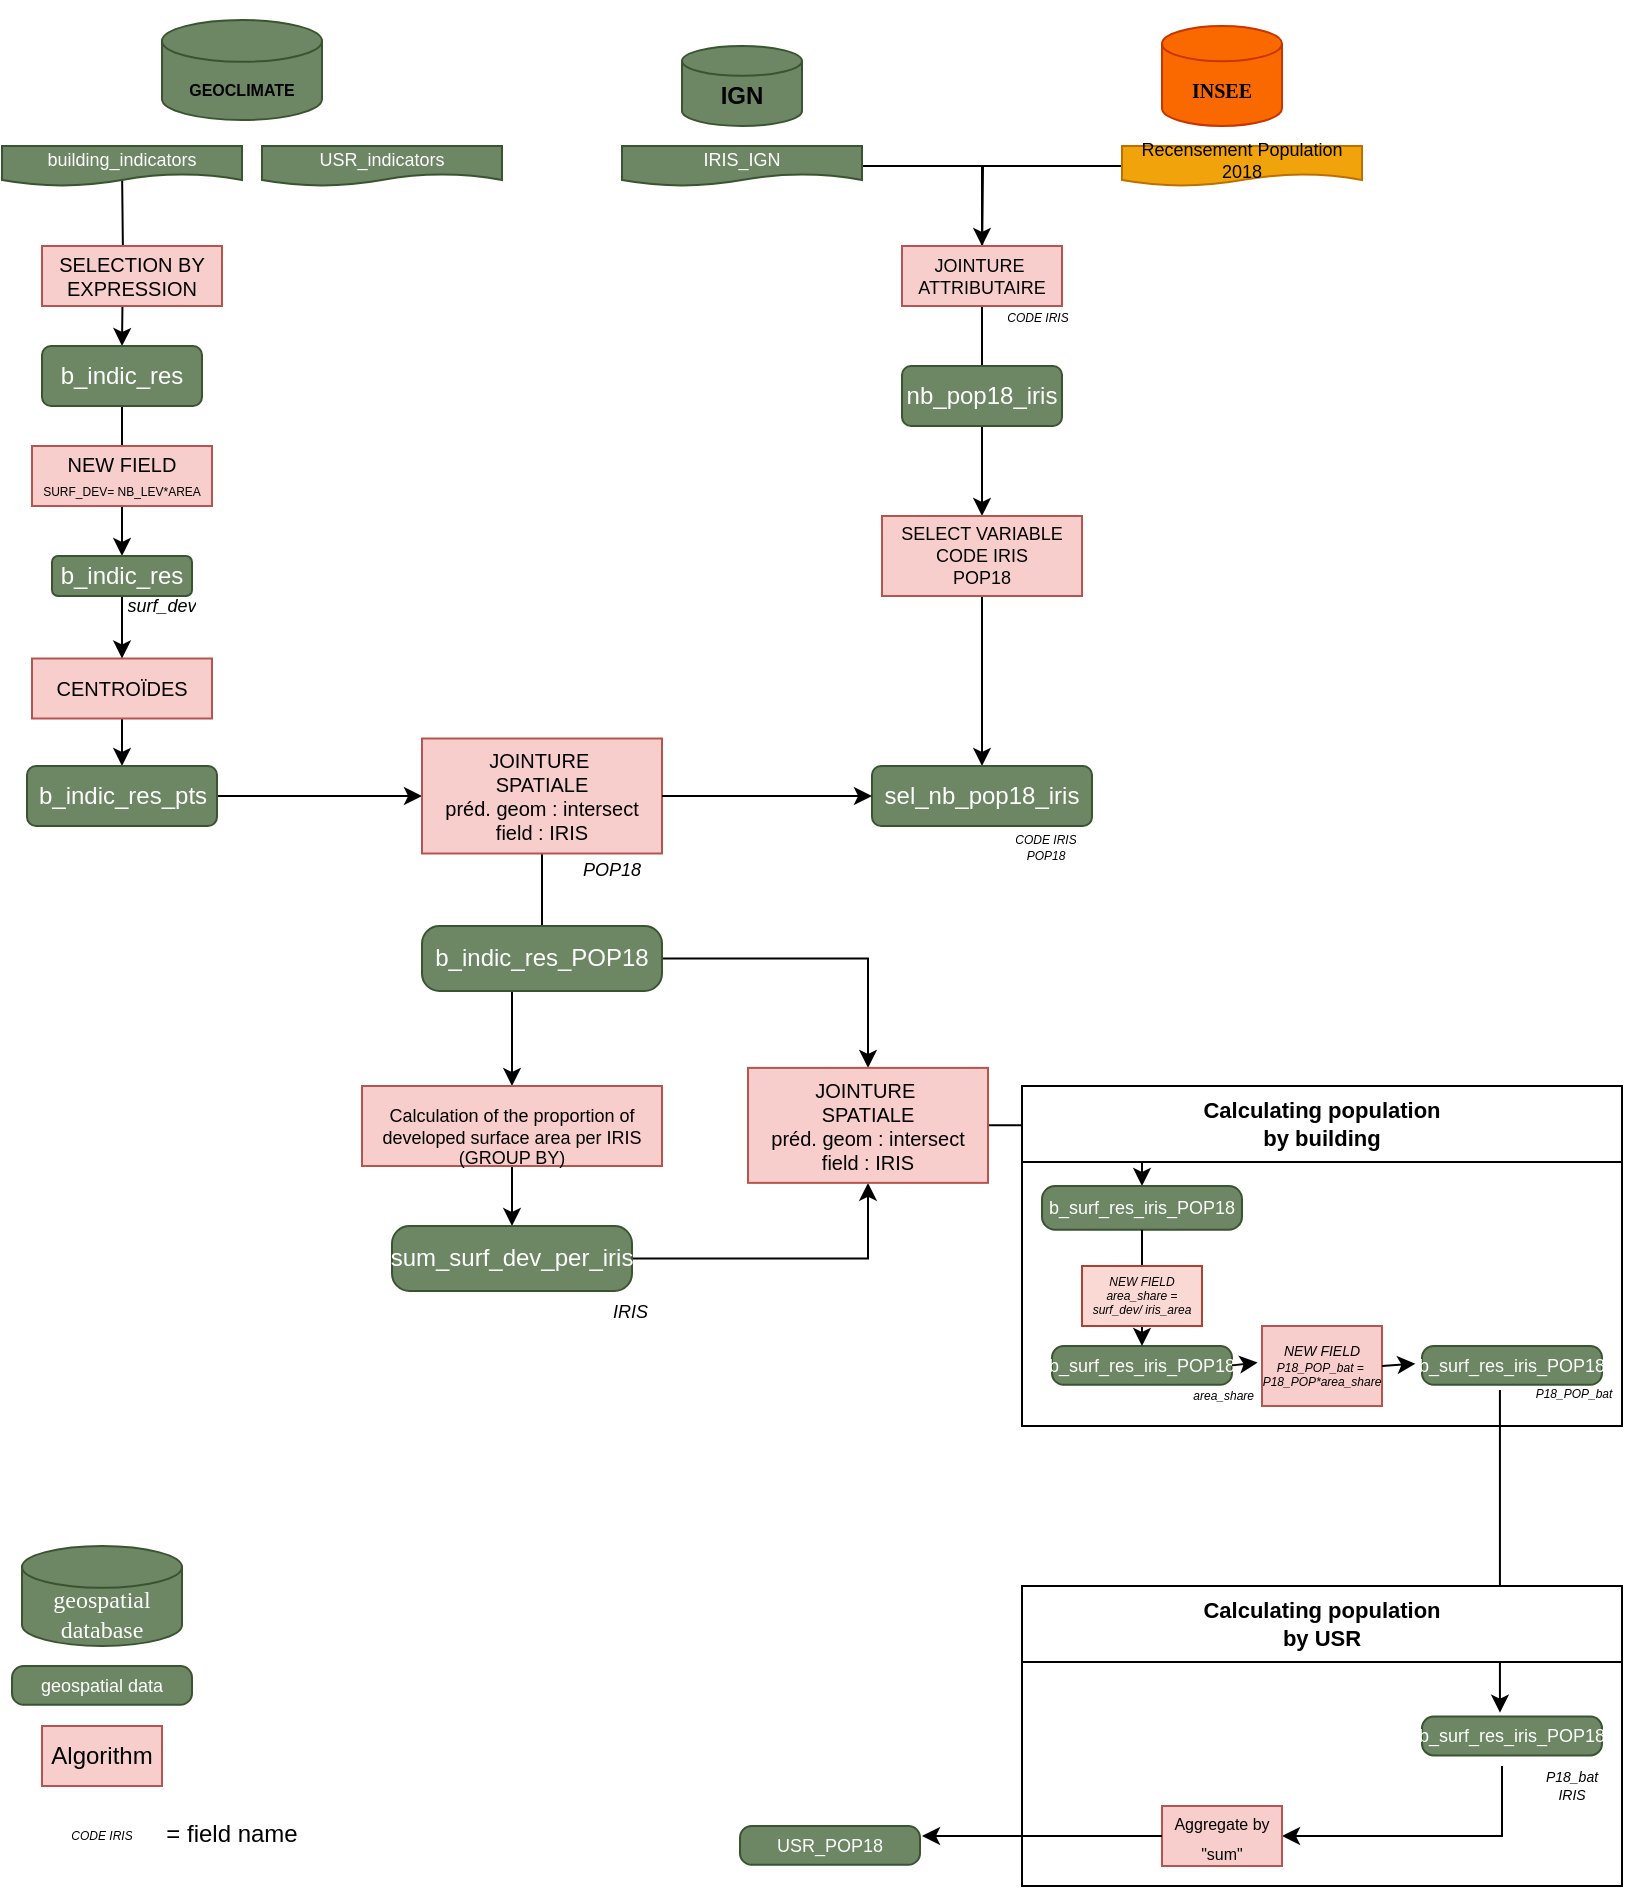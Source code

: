 <mxfile version="22.0.5" type="github">
  <diagram name="Page-1" id="6Q_v11MVusOI8KEGUY-y">
    <mxGraphModel dx="973" dy="458" grid="1" gridSize="10" guides="1" tooltips="1" connect="1" arrows="1" fold="1" page="1" pageScale="1" pageWidth="827" pageHeight="1169" math="0" shadow="0">
      <root>
        <mxCell id="0" />
        <mxCell id="1" parent="0" />
        <mxCell id="G6dlxn9vaW5dpZN2eIB4-5" value="" style="shape=cylinder3;whiteSpace=wrap;html=1;boundedLbl=1;backgroundOutline=1;size=8.828;fillColor=#fa6800;strokeColor=#C73500;fontColor=#000000;" parent="1" vertex="1">
          <mxGeometry x="590" y="20" width="60" height="50" as="geometry" />
        </mxCell>
        <mxCell id="Mw2ju2tNek2klTTq5CAW-1" value="&lt;h2 style=&quot;font-size: 10px;&quot;&gt;INSEE&lt;/h2&gt;" style="text;strokeColor=none;align=center;fillColor=none;html=1;verticalAlign=middle;whiteSpace=wrap;rounded=0;fontFamily=Verdana;fontSize=10;fontStyle=1" parent="1" vertex="1">
          <mxGeometry x="590" y="37" width="60" height="30" as="geometry" />
        </mxCell>
        <mxCell id="Mw2ju2tNek2klTTq5CAW-10" value="USR_indicators" style="shape=document;whiteSpace=wrap;html=1;boundedLbl=1;fontSize=9;fillColor=#6d8764;fontColor=#ffffff;strokeColor=#3A5431;" parent="1" vertex="1">
          <mxGeometry x="140" y="80" width="120" height="20" as="geometry" />
        </mxCell>
        <mxCell id="Mw2ju2tNek2klTTq5CAW-34" value="" style="edgeStyle=orthogonalEdgeStyle;rounded=0;orthogonalLoop=1;jettySize=auto;html=1;" parent="1" target="Mw2ju2tNek2klTTq5CAW-18" edge="1">
          <mxGeometry relative="1" as="geometry">
            <mxPoint x="70" y="90" as="sourcePoint" />
          </mxGeometry>
        </mxCell>
        <mxCell id="Mw2ju2tNek2klTTq5CAW-12" value="building_indicators" style="shape=document;whiteSpace=wrap;html=1;boundedLbl=1;fontSize=9;fillColor=#6d8764;fontColor=#ffffff;strokeColor=#3A5431;" parent="1" vertex="1">
          <mxGeometry x="10" y="80" width="120" height="20" as="geometry" />
        </mxCell>
        <mxCell id="Mw2ju2tNek2klTTq5CAW-15" value="" style="group" parent="1" vertex="1" connectable="0">
          <mxGeometry x="50" y="7" width="120" height="60" as="geometry" />
        </mxCell>
        <object label="" placeholders="1" id="G6dlxn9vaW5dpZN2eIB4-1">
          <mxCell style="shape=cylinder3;whiteSpace=wrap;html=1;boundedLbl=1;backgroundOutline=1;size=10.448;fontFamily=Garamond;fillColor=#6d8764;strokeColor=#3A5431;fontColor=#ffffff;" parent="Mw2ju2tNek2klTTq5CAW-15" vertex="1">
            <mxGeometry x="40" y="10" width="80" height="50" as="geometry" />
          </mxCell>
        </object>
        <mxCell id="Mw2ju2tNek2klTTq5CAW-2" value="GEOCLIMATE" style="text;strokeColor=none;align=center;fillColor=none;html=1;verticalAlign=middle;whiteSpace=wrap;rounded=0;fontSize=8;fontStyle=1" parent="Mw2ju2tNek2klTTq5CAW-15" vertex="1">
          <mxGeometry x="50" y="30" width="60" height="30" as="geometry" />
        </mxCell>
        <mxCell id="Mw2ju2tNek2klTTq5CAW-72" value="" style="edgeStyle=orthogonalEdgeStyle;rounded=0;orthogonalLoop=1;jettySize=auto;html=1;" parent="1" source="Mw2ju2tNek2klTTq5CAW-17" target="Mw2ju2tNek2klTTq5CAW-43" edge="1">
          <mxGeometry relative="1" as="geometry" />
        </mxCell>
        <mxCell id="Mw2ju2tNek2klTTq5CAW-17" value="CENTROÏDES" style="rounded=0;whiteSpace=wrap;html=1;fontSize=10;fillColor=#f8cecc;strokeColor=#b85450;" parent="1" vertex="1">
          <mxGeometry x="25" y="336.25" width="90" height="30" as="geometry" />
        </mxCell>
        <mxCell id="Mw2ju2tNek2klTTq5CAW-50" value="" style="edgeStyle=orthogonalEdgeStyle;rounded=0;orthogonalLoop=1;jettySize=auto;html=1;entryX=0.5;entryY=0;entryDx=0;entryDy=0;" parent="1" source="Mw2ju2tNek2klTTq5CAW-18" target="Mw2ju2tNek2klTTq5CAW-20" edge="1">
          <mxGeometry relative="1" as="geometry">
            <mxPoint x="130" y="270" as="targetPoint" />
          </mxGeometry>
        </mxCell>
        <mxCell id="Mw2ju2tNek2klTTq5CAW-18" value="b_indic_res" style="rounded=1;whiteSpace=wrap;html=1;fillColor=#6d8764;fontColor=#ffffff;strokeColor=#3A5431;" parent="1" vertex="1">
          <mxGeometry x="30" y="180" width="80" height="30" as="geometry" />
        </mxCell>
        <mxCell id="Mw2ju2tNek2klTTq5CAW-19" value="&lt;div style=&quot;font-size: 10px;&quot;&gt;NEW FIELD&lt;/div&gt;&lt;div style=&quot;font-size: 10px;&quot;&gt;&lt;font style=&quot;font-size: 6px;&quot;&gt;SURF_DEV= NB_LEV*AREA&lt;/font&gt;&lt;br style=&quot;font-size: 10px;&quot;&gt;&lt;/div&gt;" style="rounded=0;whiteSpace=wrap;html=1;fontSize=10;fillColor=#f8cecc;strokeColor=#b85450;" parent="1" vertex="1">
          <mxGeometry x="25" y="230" width="90" height="30" as="geometry" />
        </mxCell>
        <mxCell id="Mw2ju2tNek2klTTq5CAW-71" value="" style="edgeStyle=orthogonalEdgeStyle;rounded=0;orthogonalLoop=1;jettySize=auto;html=1;" parent="1" source="Mw2ju2tNek2klTTq5CAW-20" target="Mw2ju2tNek2klTTq5CAW-17" edge="1">
          <mxGeometry relative="1" as="geometry" />
        </mxCell>
        <mxCell id="Mw2ju2tNek2klTTq5CAW-20" value="b_indic_res " style="rounded=1;whiteSpace=wrap;html=1;fillColor=#6d8764;fontColor=#ffffff;strokeColor=#3A5431;" parent="1" vertex="1">
          <mxGeometry x="35" y="285" width="70" height="20" as="geometry" />
        </mxCell>
        <mxCell id="G6dlxn9vaW5dpZN2eIB4-4" value="" style="shape=cylinder3;whiteSpace=wrap;html=1;boundedLbl=1;backgroundOutline=1;size=7.448;fillColor=#6d8764;strokeColor=#3A5431;fontColor=#ffffff;" parent="1" vertex="1">
          <mxGeometry x="350" y="30" width="60" height="40" as="geometry" />
        </mxCell>
        <mxCell id="Mw2ju2tNek2klTTq5CAW-3" value="IGN" style="text;strokeColor=none;align=center;fillColor=none;html=1;verticalAlign=middle;whiteSpace=wrap;rounded=0;fontStyle=1" parent="1" vertex="1">
          <mxGeometry x="350" y="40" width="60" height="30" as="geometry" />
        </mxCell>
        <mxCell id="Mw2ju2tNek2klTTq5CAW-76" style="edgeStyle=orthogonalEdgeStyle;rounded=0;orthogonalLoop=1;jettySize=auto;html=1;" parent="1" source="Mw2ju2tNek2klTTq5CAW-21" target="Mw2ju2tNek2klTTq5CAW-23" edge="1">
          <mxGeometry relative="1" as="geometry" />
        </mxCell>
        <mxCell id="Mw2ju2tNek2klTTq5CAW-21" value="IRIS_IGN" style="shape=document;whiteSpace=wrap;html=1;boundedLbl=1;fontSize=9;fillColor=#6d8764;fontColor=#ffffff;strokeColor=#3A5431;" parent="1" vertex="1">
          <mxGeometry x="320" y="80" width="120" height="20" as="geometry" />
        </mxCell>
        <mxCell id="Mw2ju2tNek2klTTq5CAW-77" style="edgeStyle=orthogonalEdgeStyle;rounded=0;orthogonalLoop=1;jettySize=auto;html=1;" parent="1" source="Mw2ju2tNek2klTTq5CAW-22" edge="1">
          <mxGeometry relative="1" as="geometry">
            <mxPoint x="500" y="140" as="targetPoint" />
          </mxGeometry>
        </mxCell>
        <mxCell id="Mw2ju2tNek2klTTq5CAW-22" value="Recensement Population 2018" style="shape=document;whiteSpace=wrap;html=1;boundedLbl=1;fontSize=9;fillColor=#f0a30a;fontColor=#000000;strokeColor=#BD7000;" parent="1" vertex="1">
          <mxGeometry x="570" y="80" width="120" height="20" as="geometry" />
        </mxCell>
        <mxCell id="Mw2ju2tNek2klTTq5CAW-105" value="" style="edgeStyle=orthogonalEdgeStyle;rounded=0;orthogonalLoop=1;jettySize=auto;html=1;" parent="1" source="Mw2ju2tNek2klTTq5CAW-23" target="Mw2ju2tNek2klTTq5CAW-104" edge="1">
          <mxGeometry relative="1" as="geometry" />
        </mxCell>
        <mxCell id="Mw2ju2tNek2klTTq5CAW-23" value="&lt;div&gt;JOINTURE&amp;nbsp;&lt;/div&gt;&lt;div&gt;ATTRIBUTAIRE&lt;/div&gt;" style="rounded=0;whiteSpace=wrap;html=1;fontSize=9;fillColor=#f8cecc;strokeColor=#b85450;" parent="1" vertex="1">
          <mxGeometry x="460" y="130" width="80" height="30" as="geometry" />
        </mxCell>
        <mxCell id="Mw2ju2tNek2klTTq5CAW-25" value="nb_pop18_iris" style="rounded=1;whiteSpace=wrap;html=1;fillColor=#6d8764;fontColor=#ffffff;strokeColor=#3A5431;" parent="1" vertex="1">
          <mxGeometry x="460" y="190" width="80" height="30" as="geometry" />
        </mxCell>
        <mxCell id="Mw2ju2tNek2klTTq5CAW-37" value="SELECTION BY EXPRESSION" style="rounded=0;whiteSpace=wrap;html=1;fontSize=10;fillColor=#f8cecc;strokeColor=#b85450;" parent="1" vertex="1">
          <mxGeometry x="30" y="130" width="90" height="30" as="geometry" />
        </mxCell>
        <mxCell id="Mw2ju2tNek2klTTq5CAW-107" value="" style="edgeStyle=orthogonalEdgeStyle;rounded=0;orthogonalLoop=1;jettySize=auto;html=1;" parent="1" source="Mw2ju2tNek2klTTq5CAW-43" target="Mw2ju2tNek2klTTq5CAW-60" edge="1">
          <mxGeometry relative="1" as="geometry" />
        </mxCell>
        <mxCell id="Mw2ju2tNek2klTTq5CAW-43" value="b_indic_res_pts" style="rounded=1;whiteSpace=wrap;html=1;fillColor=#6d8764;fontColor=#ffffff;strokeColor=#3A5431;" parent="1" vertex="1">
          <mxGeometry x="22.5" y="390" width="95" height="30" as="geometry" />
        </mxCell>
        <mxCell id="Mw2ju2tNek2klTTq5CAW-109" value="" style="edgeStyle=orthogonalEdgeStyle;rounded=0;orthogonalLoop=1;jettySize=auto;html=1;" parent="1" source="Mw2ju2tNek2klTTq5CAW-60" target="Mw2ju2tNek2klTTq5CAW-80" edge="1">
          <mxGeometry relative="1" as="geometry" />
        </mxCell>
        <mxCell id="Mw2ju2tNek2klTTq5CAW-60" value="&lt;div style=&quot;font-size: 10px;&quot;&gt;JOINTURE&amp;nbsp;&lt;/div&gt;&lt;div style=&quot;font-size: 10px;&quot;&gt;SPATIALE&lt;/div&gt;&lt;div style=&quot;font-size: 10px;&quot;&gt;préd. geom : intersect&lt;/div&gt;&lt;div style=&quot;font-size: 10px;&quot;&gt;field : IRIS&lt;br&gt;&lt;/div&gt;" style="whiteSpace=wrap;html=1;rounded=1;arcSize=0;fontSize=10;fillColor=#f8cecc;strokeColor=#b85450;" parent="1" vertex="1">
          <mxGeometry x="220" y="376.25" width="120" height="57.5" as="geometry" />
        </mxCell>
        <UserObject label="&lt;div style=&quot;font-size: 6px;&quot;&gt;CODE IRIS&lt;/div&gt;" placeholders="1" name="Variable" id="Mw2ju2tNek2klTTq5CAW-63">
          <mxCell style="text;html=1;strokeColor=none;fillColor=none;align=center;verticalAlign=middle;whiteSpace=wrap;overflow=hidden;fontStyle=2;fontSize=6;" parent="1" vertex="1">
            <mxGeometry x="503" y="156" width="50" height="20" as="geometry" />
          </mxCell>
        </UserObject>
        <UserObject label="surf_dev" placeholders="1" name="Variable" id="Mw2ju2tNek2klTTq5CAW-64">
          <mxCell style="text;html=1;strokeColor=none;fillColor=none;align=center;verticalAlign=middle;whiteSpace=wrap;overflow=hidden;fontStyle=2;fontSize=9;" parent="1" vertex="1">
            <mxGeometry x="65" y="300" width="50" height="20" as="geometry" />
          </mxCell>
        </UserObject>
        <mxCell id="Mw2ju2tNek2klTTq5CAW-110" value="" style="edgeStyle=orthogonalEdgeStyle;rounded=0;orthogonalLoop=1;jettySize=auto;html=1;" parent="1" source="Mw2ju2tNek2klTTq5CAW-69" target="Mw2ju2tNek2klTTq5CAW-89" edge="1">
          <mxGeometry relative="1" as="geometry" />
        </mxCell>
        <mxCell id="Mw2ju2tNek2klTTq5CAW-69" value="b_indic_res_POP18" style="whiteSpace=wrap;html=1;fontSize=12;rounded=1;arcSize=27;fillColor=#6d8764;fontColor=#ffffff;strokeColor=#3A5431;" parent="1" vertex="1">
          <mxGeometry x="220" y="470" width="120" height="32.5" as="geometry" />
        </mxCell>
        <UserObject label="&lt;div&gt;POP18&lt;br&gt;&lt;/div&gt;" placeholders="1" name="Variable" id="Mw2ju2tNek2klTTq5CAW-75">
          <mxCell style="text;html=1;strokeColor=none;fillColor=none;align=center;verticalAlign=middle;whiteSpace=wrap;overflow=hidden;fontStyle=2;fontSize=9;" parent="1" vertex="1">
            <mxGeometry x="290" y="433.75" width="50" height="16.25" as="geometry" />
          </mxCell>
        </UserObject>
        <mxCell id="Mw2ju2tNek2klTTq5CAW-111" value="" style="edgeStyle=orthogonalEdgeStyle;rounded=0;orthogonalLoop=1;jettySize=auto;html=1;" parent="1" source="Mw2ju2tNek2klTTq5CAW-80" target="Mw2ju2tNek2klTTq5CAW-87" edge="1">
          <mxGeometry relative="1" as="geometry" />
        </mxCell>
        <mxCell id="Mw2ju2tNek2klTTq5CAW-80" value="&lt;div&gt;&lt;br&gt;&lt;/div&gt;&lt;div&gt;Calculation of the proportion of developed surface area per IRIS&lt;/div&gt;&lt;div&gt;(GROUP BY)&lt;/div&gt;" style="rounded=0;whiteSpace=wrap;html=1;fontSize=9;fillColor=#f8cecc;strokeColor=#b85450;" parent="1" vertex="1">
          <mxGeometry x="190" y="550" width="150" height="40" as="geometry" />
        </mxCell>
        <UserObject label="&lt;div&gt;&amp;nbsp;IRIS&lt;/div&gt;" placeholders="1" name="Variable" id="Mw2ju2tNek2klTTq5CAW-81">
          <mxCell style="text;html=1;strokeColor=none;fillColor=none;align=center;verticalAlign=middle;whiteSpace=wrap;overflow=hidden;fontStyle=2;fontSize=9;" parent="1" vertex="1">
            <mxGeometry x="306" y="652.5" width="34" height="20" as="geometry" />
          </mxCell>
        </UserObject>
        <mxCell id="Mw2ju2tNek2klTTq5CAW-112" value="" style="edgeStyle=orthogonalEdgeStyle;rounded=0;orthogonalLoop=1;jettySize=auto;html=1;" parent="1" source="Mw2ju2tNek2klTTq5CAW-87" target="Mw2ju2tNek2klTTq5CAW-89" edge="1">
          <mxGeometry relative="1" as="geometry" />
        </mxCell>
        <mxCell id="Mw2ju2tNek2klTTq5CAW-87" value="sum_surf_dev_per_iris" style="whiteSpace=wrap;html=1;fontSize=12;rounded=1;arcSize=27;fillColor=#6d8764;fontColor=#ffffff;strokeColor=#3A5431;" parent="1" vertex="1">
          <mxGeometry x="205" y="620" width="120" height="32.5" as="geometry" />
        </mxCell>
        <mxCell id="Mw2ju2tNek2klTTq5CAW-114" value="" style="edgeStyle=orthogonalEdgeStyle;rounded=0;orthogonalLoop=1;jettySize=auto;html=1;" parent="1" source="Mw2ju2tNek2klTTq5CAW-89" target="Mw2ju2tNek2klTTq5CAW-113" edge="1">
          <mxGeometry relative="1" as="geometry" />
        </mxCell>
        <mxCell id="Mw2ju2tNek2klTTq5CAW-89" value="&lt;div style=&quot;font-size: 10px;&quot;&gt;JOINTURE&amp;nbsp;&lt;/div&gt;&lt;div style=&quot;font-size: 10px;&quot;&gt;SPATIALE&lt;/div&gt;&lt;div style=&quot;font-size: 10px;&quot;&gt;préd. geom : intersect&lt;/div&gt;&lt;div style=&quot;font-size: 10px;&quot;&gt;field : IRIS&lt;br&gt;&lt;/div&gt;" style="whiteSpace=wrap;html=1;rounded=1;arcSize=0;fontSize=10;fillColor=#f8cecc;strokeColor=#b85450;" parent="1" vertex="1">
          <mxGeometry x="383" y="540.94" width="120" height="57.5" as="geometry" />
        </mxCell>
        <mxCell id="Mw2ju2tNek2klTTq5CAW-106" value="" style="edgeStyle=orthogonalEdgeStyle;rounded=0;orthogonalLoop=1;jettySize=auto;html=1;" parent="1" source="Mw2ju2tNek2klTTq5CAW-104" target="Mw2ju2tNek2klTTq5CAW-29" edge="1">
          <mxGeometry relative="1" as="geometry" />
        </mxCell>
        <mxCell id="Mw2ju2tNek2klTTq5CAW-104" value="&lt;div style=&quot;font-size: 9px;&quot;&gt;SELECT VARIABLE&lt;/div&gt;&lt;div style=&quot;font-size: 9px;&quot;&gt;CODE IRIS&lt;/div&gt;&lt;div style=&quot;font-size: 9px;&quot;&gt;POP18&lt;br style=&quot;font-size: 9px;&quot;&gt;&lt;/div&gt;" style="rounded=0;whiteSpace=wrap;html=1;fontSize=9;fillColor=#f8cecc;strokeColor=#b85450;" parent="1" vertex="1">
          <mxGeometry x="450" y="265" width="100" height="40" as="geometry" />
        </mxCell>
        <mxCell id="Mw2ju2tNek2klTTq5CAW-95" value="" style="group" parent="1" vertex="1" connectable="0">
          <mxGeometry x="442.5" y="370" width="115" height="50" as="geometry" />
        </mxCell>
        <mxCell id="Mw2ju2tNek2klTTq5CAW-29" value="sel_nb_pop18_iris" style="rounded=1;whiteSpace=wrap;html=1;fillColor=#6d8764;fontColor=#ffffff;strokeColor=#3A5431;" parent="Mw2ju2tNek2klTTq5CAW-95" vertex="1">
          <mxGeometry x="2.5" y="20" width="110" height="30" as="geometry" />
        </mxCell>
        <UserObject label="&lt;div style=&quot;font-size: 6px;&quot;&gt;CODE IRIS&lt;/div&gt;&lt;div style=&quot;font-size: 6px;&quot;&gt;POP18&lt;br style=&quot;font-size: 6px;&quot;&gt;&lt;/div&gt;" placeholders="1" name="Variable" id="Mw2ju2tNek2klTTq5CAW-62">
          <mxCell style="text;html=1;strokeColor=none;fillColor=none;align=center;verticalAlign=middle;whiteSpace=wrap;overflow=hidden;fontStyle=2;fontSize=6;rotation=0;" parent="1" vertex="1">
            <mxGeometry x="507.5" y="421.25" width="47.5" height="20" as="geometry" />
          </mxCell>
        </UserObject>
        <mxCell id="DZ2fzZxAfeHNdL0gJQnb-27" value="" style="edgeStyle=orthogonalEdgeStyle;rounded=0;orthogonalLoop=1;jettySize=auto;html=1;entryX=0.433;entryY=-0.103;entryDx=0;entryDy=0;entryPerimeter=0;exitX=0.433;exitY=1.135;exitDx=0;exitDy=0;exitPerimeter=0;" parent="1" source="DZ2fzZxAfeHNdL0gJQnb-7" target="DZ2fzZxAfeHNdL0gJQnb-34" edge="1">
          <mxGeometry relative="1" as="geometry">
            <mxPoint x="761" y="700" as="sourcePoint" />
          </mxGeometry>
        </mxCell>
        <mxCell id="5yWjLuwTh8A11MtRIoPg-8" value="&lt;div style=&quot;font-size: 11px;&quot;&gt;Calculating population&lt;/div&gt;&lt;div style=&quot;font-size: 11px;&quot;&gt;by building&lt;/div&gt;" style="swimlane;whiteSpace=wrap;html=1;startSize=38;fontSize=11;" parent="1" vertex="1">
          <mxGeometry x="520" y="550" width="300" height="170" as="geometry">
            <mxRectangle x="520" y="550" width="160" height="40" as="alternateBounds" />
          </mxGeometry>
        </mxCell>
        <mxCell id="WSr9ztK3XjP0J3BXJP0o-1" value="&lt;div style=&quot;font-size: 6px;&quot;&gt;&lt;font style=&quot;font-size: 7px;&quot; face=&quot;Helvetica&quot;&gt;&lt;i style=&quot;&quot;&gt;NEW FIELD&lt;br&gt;&lt;/i&gt;&lt;/font&gt;&lt;/div&gt;&lt;div style=&quot;font-size: 6px;&quot;&gt;&lt;font style=&quot;font-size: 6px;&quot; face=&quot;Helvetica&quot;&gt;&lt;i style=&quot;font-size: 6px;&quot;&gt;P18_POP_bat =&amp;nbsp;&lt;/i&gt;&lt;/font&gt;&lt;/div&gt;&lt;div style=&quot;font-size: 6px;&quot;&gt;&lt;font style=&quot;font-size: 6px;&quot; face=&quot;Helvetica&quot;&gt;&lt;i style=&quot;font-size: 6px;&quot;&gt;P18_POP*area_share&lt;/i&gt;&lt;/font&gt;&lt;/div&gt;" style="rounded=0;whiteSpace=wrap;html=1;fillColor=#f8cecc;strokeColor=#b85450;" vertex="1" parent="5yWjLuwTh8A11MtRIoPg-8">
          <mxGeometry x="120" y="120" width="60" height="40" as="geometry" />
        </mxCell>
        <mxCell id="Mw2ju2tNek2klTTq5CAW-113" value="b_surf_res_iris_POP18" style="whiteSpace=wrap;html=1;rounded=1;arcSize=30;fontSize=9;fillColor=#6d8764;fontColor=#ffffff;strokeColor=#3A5431;" parent="5yWjLuwTh8A11MtRIoPg-8" vertex="1">
          <mxGeometry x="10" y="50" width="100" height="21.88" as="geometry" />
        </mxCell>
        <mxCell id="5yWjLuwTh8A11MtRIoPg-4" value="b_surf_res_iris_POP18" style="whiteSpace=wrap;html=1;rounded=1;arcSize=30;fontSize=9;fillColor=#6d8764;fontColor=#ffffff;strokeColor=#3A5431;" parent="5yWjLuwTh8A11MtRIoPg-8" vertex="1">
          <mxGeometry x="15" y="130" width="90" height="19.38" as="geometry" />
        </mxCell>
        <mxCell id="5yWjLuwTh8A11MtRIoPg-19" value="" style="endArrow=classic;html=1;rounded=0;exitX=0.5;exitY=1;exitDx=0;exitDy=0;entryX=0.5;entryY=0;entryDx=0;entryDy=0;" parent="5yWjLuwTh8A11MtRIoPg-8" source="Mw2ju2tNek2klTTq5CAW-113" target="5yWjLuwTh8A11MtRIoPg-4" edge="1">
          <mxGeometry relative="1" as="geometry">
            <mxPoint x="-27.5" y="80" as="sourcePoint" />
            <mxPoint x="72.5" y="80" as="targetPoint" />
            <Array as="points" />
          </mxGeometry>
        </mxCell>
        <UserObject label="&lt;div style=&quot;font-size: 6px;&quot;&gt;&amp;nbsp;area_share&lt;/div&gt;" placeholders="1" name="Variable" id="DZ2fzZxAfeHNdL0gJQnb-1">
          <mxCell style="text;html=1;strokeColor=none;fillColor=none;align=center;verticalAlign=middle;whiteSpace=wrap;overflow=hidden;fontStyle=2;fontSize=6;" parent="5yWjLuwTh8A11MtRIoPg-8" vertex="1">
            <mxGeometry x="80" y="149.38" width="40" height="10.62" as="geometry" />
          </mxCell>
        </UserObject>
        <mxCell id="DZ2fzZxAfeHNdL0gJQnb-7" value="b_surf_res_iris_POP18" style="whiteSpace=wrap;html=1;rounded=1;arcSize=30;fontSize=9;fillColor=#6d8764;fontColor=#ffffff;strokeColor=#3A5431;" parent="5yWjLuwTh8A11MtRIoPg-8" vertex="1">
          <mxGeometry x="200" y="130" width="90" height="19.38" as="geometry" />
        </mxCell>
        <mxCell id="DZ2fzZxAfeHNdL0gJQnb-5" value="" style="endArrow=classic;html=1;rounded=0;exitX=1;exitY=0.5;exitDx=0;exitDy=0;entryX=-0.037;entryY=0.457;entryDx=0;entryDy=0;entryPerimeter=0;" parent="5yWjLuwTh8A11MtRIoPg-8" source="WSr9ztK3XjP0J3BXJP0o-1" target="DZ2fzZxAfeHNdL0gJQnb-7" edge="1">
          <mxGeometry relative="1" as="geometry">
            <mxPoint x="110" y="140" as="sourcePoint" />
            <mxPoint x="160" y="140" as="targetPoint" />
          </mxGeometry>
        </mxCell>
        <mxCell id="DZ2fzZxAfeHNdL0gJQnb-12" value="&#xa;&lt;font style=&quot;font-size: 6px;&quot; face=&quot;Helvetica&quot;&gt;&lt;i style=&quot;font-size: 6px;&quot;&gt;P18_POP_bat&lt;/i&gt;&lt;/font&gt;&#xa;&#xa;" style="text;html=1;strokeColor=none;fillColor=none;align=center;verticalAlign=middle;whiteSpace=wrap;rounded=0;fontSize=6;" parent="5yWjLuwTh8A11MtRIoPg-8" vertex="1">
          <mxGeometry x="256" y="153" width="40" height="10" as="geometry" />
        </mxCell>
        <mxCell id="WSr9ztK3XjP0J3BXJP0o-2" value="" style="endArrow=classic;html=1;rounded=0;exitX=1;exitY=0.5;exitDx=0;exitDy=0;entryX=-0.037;entryY=0.457;entryDx=0;entryDy=0;entryPerimeter=0;" edge="1" parent="5yWjLuwTh8A11MtRIoPg-8" source="5yWjLuwTh8A11MtRIoPg-4" target="WSr9ztK3XjP0J3BXJP0o-1">
          <mxGeometry relative="1" as="geometry">
            <mxPoint x="625" y="690" as="sourcePoint" />
            <mxPoint x="717" y="689" as="targetPoint" />
          </mxGeometry>
        </mxCell>
        <mxCell id="WSr9ztK3XjP0J3BXJP0o-16" value="&lt;div style=&quot;font-size: 6px;&quot;&gt;&lt;font style=&quot;font-size: 6px;&quot; face=&quot;Helvetica&quot;&gt;&lt;i style=&quot;font-size: 6px;&quot;&gt;NEW FIELD&lt;/i&gt;&lt;/font&gt;&lt;/div&gt;&lt;div style=&quot;font-size: 6px;&quot;&gt;&lt;font style=&quot;font-size: 6px;&quot; face=&quot;Helvetica&quot;&gt;&lt;i style=&quot;font-size: 6px;&quot;&gt;area_share&lt;/i&gt; = &lt;br style=&quot;font-size: 6px;&quot;&gt;&lt;/font&gt;&lt;/div&gt;&lt;div style=&quot;font-size: 6px;&quot;&gt;&lt;font style=&quot;font-size: 6px;&quot; face=&quot;Helvetica&quot;&gt;&lt;i style=&quot;font-size: 6px;&quot;&gt;surf_dev/ iris_area&lt;/i&gt;&lt;/font&gt;&lt;/div&gt;" style="rounded=0;whiteSpace=wrap;html=1;fillColor=#fad9d5;strokeColor=#ae4132;" vertex="1" parent="5yWjLuwTh8A11MtRIoPg-8">
          <mxGeometry x="30" y="90" width="60" height="30" as="geometry" />
        </mxCell>
        <mxCell id="5yWjLuwTh8A11MtRIoPg-14" value="" style="endArrow=classic;html=1;rounded=0;exitX=1;exitY=0.5;exitDx=0;exitDy=0;entryX=0;entryY=0.5;entryDx=0;entryDy=0;" parent="1" source="Mw2ju2tNek2klTTq5CAW-60" target="Mw2ju2tNek2klTTq5CAW-29" edge="1">
          <mxGeometry relative="1" as="geometry">
            <mxPoint x="330" y="400" as="sourcePoint" />
            <mxPoint x="430" y="400" as="targetPoint" />
          </mxGeometry>
        </mxCell>
        <mxCell id="DZ2fzZxAfeHNdL0gJQnb-17" value="&lt;div style=&quot;font-size: 11px;&quot;&gt;Calculating population&lt;/div&gt;&lt;div style=&quot;font-size: 11px;&quot;&gt;by USR&lt;/div&gt;" style="swimlane;whiteSpace=wrap;html=1;startSize=38;fontSize=11;" parent="1" vertex="1">
          <mxGeometry x="520" y="800" width="300" height="150" as="geometry">
            <mxRectangle x="520" y="800" width="160" height="40" as="alternateBounds" />
          </mxGeometry>
        </mxCell>
        <mxCell id="DZ2fzZxAfeHNdL0gJQnb-40" value="" style="edgeStyle=orthogonalEdgeStyle;rounded=0;orthogonalLoop=1;jettySize=auto;html=1;entryX=1;entryY=0.5;entryDx=0;entryDy=0;" parent="DZ2fzZxAfeHNdL0gJQnb-17" target="WSr9ztK3XjP0J3BXJP0o-3" edge="1">
          <mxGeometry relative="1" as="geometry">
            <mxPoint x="240" y="90" as="sourcePoint" />
            <mxPoint x="220" y="140" as="targetPoint" />
            <Array as="points">
              <mxPoint x="240" y="125" />
            </Array>
          </mxGeometry>
        </mxCell>
        <mxCell id="DZ2fzZxAfeHNdL0gJQnb-34" value="b_surf_res_iris_POP18" style="whiteSpace=wrap;html=1;rounded=1;arcSize=30;fontSize=9;fillColor=#6d8764;fontColor=#ffffff;strokeColor=#3A5431;" parent="DZ2fzZxAfeHNdL0gJQnb-17" vertex="1">
          <mxGeometry x="200" y="65.31" width="90" height="19.38" as="geometry" />
        </mxCell>
        <mxCell id="DZ2fzZxAfeHNdL0gJQnb-38" value="&lt;div style=&quot;font-size: 7px;&quot;&gt;P18_bat&lt;/div&gt;&lt;div style=&quot;font-size: 7px;&quot;&gt;IRIS&lt;br style=&quot;font-size: 7px;&quot;&gt;&lt;/div&gt;" style="text;html=1;strokeColor=none;fillColor=none;align=center;verticalAlign=middle;whiteSpace=wrap;rounded=0;fontSize=7;fontStyle=2" parent="DZ2fzZxAfeHNdL0gJQnb-17" vertex="1">
          <mxGeometry x="260" y="89.38" width="30" height="20.62" as="geometry" />
        </mxCell>
        <mxCell id="WSr9ztK3XjP0J3BXJP0o-3" value="&lt;font style=&quot;font-size: 8px;&quot;&gt;Aggregate by &quot;sum&quot;&lt;/font&gt;" style="rounded=0;whiteSpace=wrap;html=1;fillColor=#f8cecc;strokeColor=#b85450;" vertex="1" parent="DZ2fzZxAfeHNdL0gJQnb-17">
          <mxGeometry x="70" y="110" width="60" height="30" as="geometry" />
        </mxCell>
        <mxCell id="DZ2fzZxAfeHNdL0gJQnb-33" value="geospatial data" style="whiteSpace=wrap;html=1;rounded=1;arcSize=30;fontSize=9;fillColor=#6d8764;fontColor=#ffffff;strokeColor=#3A5431;" parent="1" vertex="1">
          <mxGeometry x="15" y="840" width="90" height="19.38" as="geometry" />
        </mxCell>
        <mxCell id="DZ2fzZxAfeHNdL0gJQnb-41" value="" style="edgeStyle=orthogonalEdgeStyle;rounded=0;orthogonalLoop=1;jettySize=auto;html=1;exitX=0;exitY=0.5;exitDx=0;exitDy=0;" parent="1" source="WSr9ztK3XjP0J3BXJP0o-3" edge="1">
          <mxGeometry relative="1" as="geometry">
            <mxPoint x="612.5" y="925" as="sourcePoint" />
            <mxPoint x="470" y="925" as="targetPoint" />
          </mxGeometry>
        </mxCell>
        <mxCell id="WSr9ztK3XjP0J3BXJP0o-6" value="USR_POP18" style="whiteSpace=wrap;html=1;rounded=1;arcSize=30;fontSize=9;fillColor=#6d8764;fontColor=#ffffff;strokeColor=#3A5431;" vertex="1" parent="1">
          <mxGeometry x="379" y="920" width="90" height="19.38" as="geometry" />
        </mxCell>
        <mxCell id="WSr9ztK3XjP0J3BXJP0o-7" value="Algorithm" style="rounded=0;whiteSpace=wrap;html=1;fillColor=#f8cecc;strokeColor=#b85450;" vertex="1" parent="1">
          <mxGeometry x="30" y="870" width="60" height="30" as="geometry" />
        </mxCell>
        <object label="geospatial database" placeholders="1" id="WSr9ztK3XjP0J3BXJP0o-13">
          <mxCell style="shape=cylinder3;whiteSpace=wrap;html=1;boundedLbl=1;backgroundOutline=1;size=10.448;fontFamily=Garamond;fillColor=#6d8764;strokeColor=#3A5431;fontColor=#ffffff;" vertex="1" parent="1">
            <mxGeometry x="20" y="780" width="80" height="50" as="geometry" />
          </mxCell>
        </object>
        <UserObject label="&lt;div style=&quot;font-size: 6px;&quot;&gt;CODE IRIS&lt;/div&gt;&amp;nbsp;" placeholders="1" name="Variable" id="WSr9ztK3XjP0J3BXJP0o-14">
          <mxCell style="text;html=1;strokeColor=none;fillColor=none;align=center;verticalAlign=middle;whiteSpace=wrap;overflow=hidden;fontStyle=2;fontSize=6;" vertex="1" parent="1">
            <mxGeometry x="35" y="919.38" width="50" height="20" as="geometry" />
          </mxCell>
        </UserObject>
        <mxCell id="WSr9ztK3XjP0J3BXJP0o-15" value="= field name" style="text;html=1;strokeColor=none;fillColor=none;align=center;verticalAlign=middle;whiteSpace=wrap;rounded=0;" vertex="1" parent="1">
          <mxGeometry x="80" y="909.38" width="90" height="30" as="geometry" />
        </mxCell>
      </root>
    </mxGraphModel>
  </diagram>
</mxfile>
